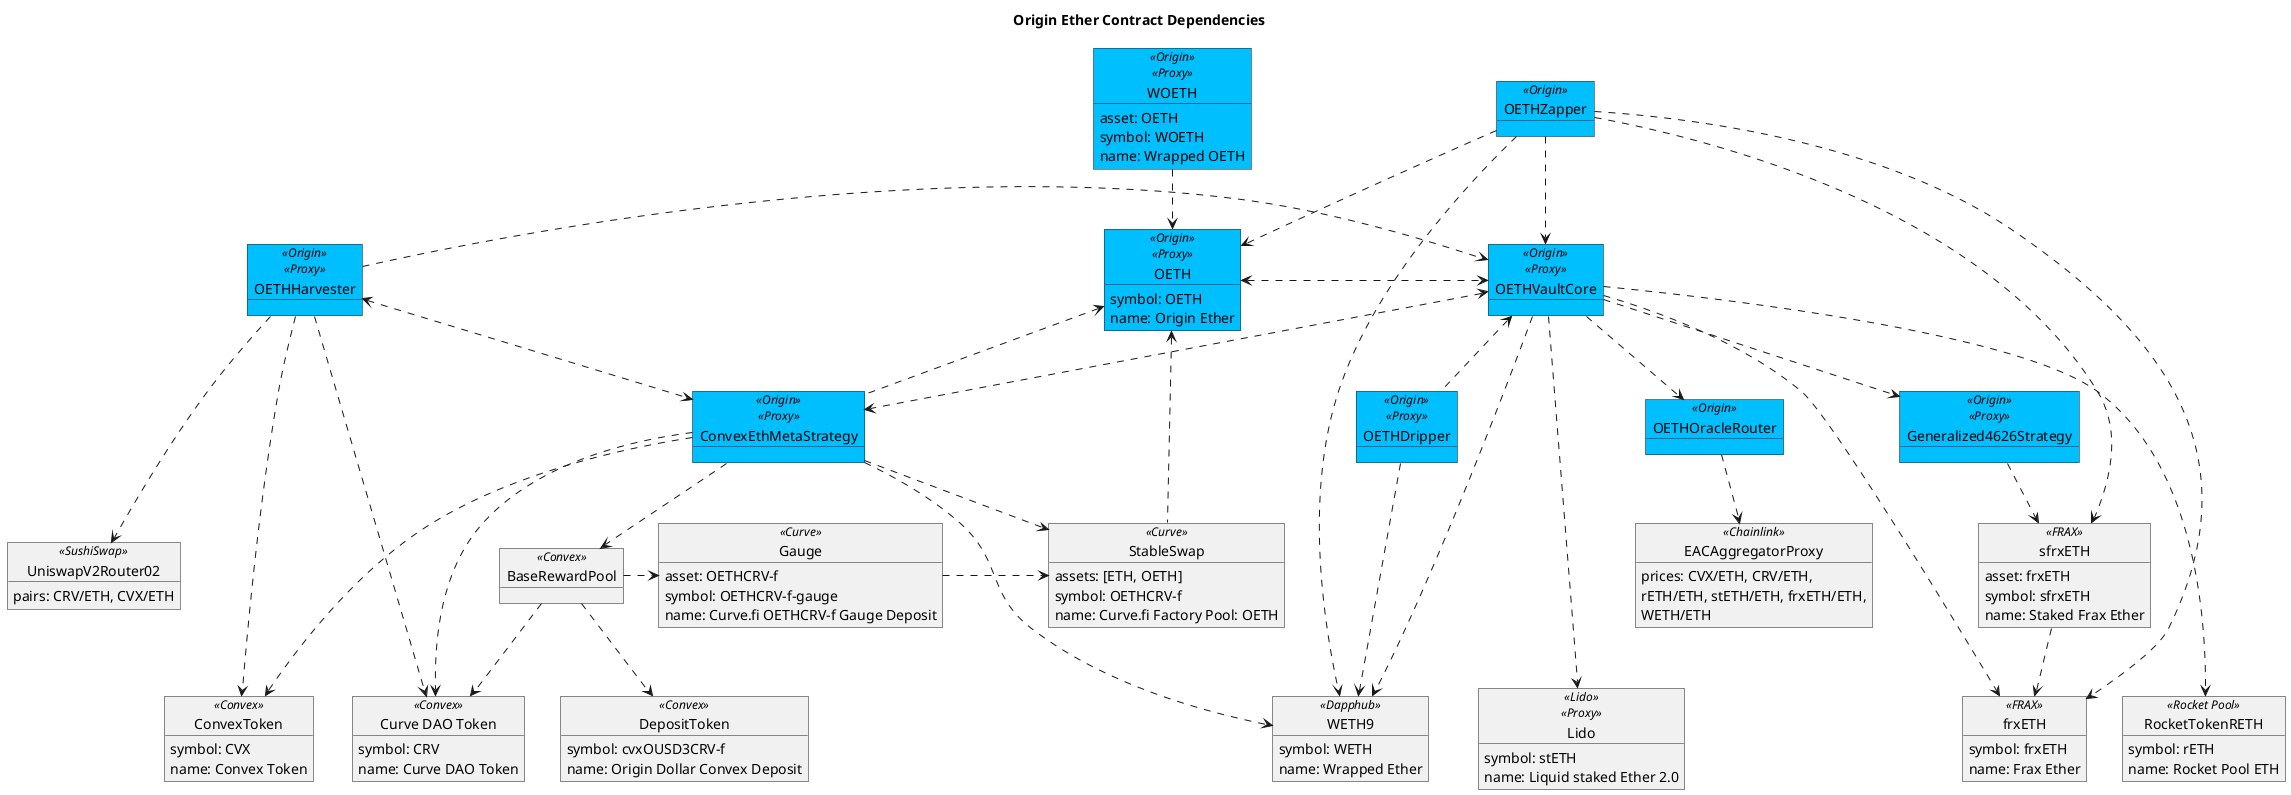 @startuml

title "Origin Ether Contract Dependencies"

object "OETHZapper" as zap <<Origin>> #DeepSkyBlue {
}

object "OETHDripper" as drip <<Origin>><<Proxy>> #DeepSkyBlue {
}


object "WOETH" as woeth <<Origin>><<Proxy>> #DeepSkyBlue {
    asset: OETH
    symbol: WOETH
    name: Wrapped OETH
}

object "OETH" as oeth <<Origin>><<Proxy>> #DeepSkyBlue {
    symbol: OETH
    name: Origin Ether
}

object "OETHVaultCore" as oethv <<Origin>><<Proxy>> #DeepSkyBlue {
}

object "OETHHarvester" as harv <<Origin>><<Proxy>> #DeepSkyBlue {
}

' Oracle
object "OETHOracleRouter" as oracle <<Origin>> #DeepSkyBlue {
}
object "EACAggregatorProxy" as chain <<Chainlink>> {
    prices: CVX/ETH, CRV/ETH,\nrETH/ETH, stETH/ETH, frxETH/ETH,\nWETH/ETH 
}

' SushiSwap
object "UniswapV2Router02" as sushi <<SushiSwap>> {
    pairs: CRV/ETH, CVX/ETH
}

' Strategies

object "Generalized4626Strategy" as frxethstrat <<Origin>><<Proxy>> #DeepSkyBlue {
}

object "sfrxETH" as sfrxeth <<FRAX>> {
    asset: frxETH
    symbol: sfrxETH
    name: Staked Frax Ether
}

' Curve
object "ConvexEthMetaStrategy" as cvxStat <<Origin>><<Proxy>> #DeepSkyBlue {
}
object "Gauge" as gauge <<Curve>> {
    asset: OETHCRV-f
    symbol: OETHCRV-f-gauge
    name: Curve.fi OETHCRV-f Gauge Deposit
}
object "StableSwap" as crvPool <<Curve>> {
    assets: [ETH, OETH]
    symbol: OETHCRV-f
    name: Curve.fi Factory Pool: OETH
}
' Convex
' object "Booster" as cvxBoost <<Convex>> {
' }
object "BaseRewardPool" as cvxPool <<Convex>> {
}
object "DepositToken" as cvxPoolLp <<Convex>> {
    symbol: cvxOUSD3CRV-f
    name: Origin Dollar Convex Deposit
}

' Assets
object "frxETH" as frxeth <<FRAX>> {
    symbol: frxETH
    name: Frax Ether
}

object "WETH9" as weth <<Dapphub>> {
    symbol: WETH
    name: Wrapped Ether
}

object "RocketTokenRETH" as reth <<Rocket Pool>> {
    symbol: rETH
    name: Rocket Pool ETH
}

object "Lido" as steth <<Lido>><<Proxy>> {
    symbol: stETH
    name: Liquid staked Ether 2.0
}

' Rewards 
object "ConvexToken" as cvx <<Convex>> {
    symbol: CVX
    name: Convex Token
}

object "Curve DAO Token" as crv <<Convex>> {
    symbol: CRV
    name: Curve DAO Token
}

zap ..> oeth
zap ..> oethv
zap ....> sfrxeth
zap .....> frxeth
zap .....> weth

drip ...> weth
oethv <.. drip

harv .> oethv
harv ...> sushi
harv ....> cvx
harv ....> crv

woeth ..> oeth
oeth <.> oethv
oethv ..> oracle
oracle ..> chain

' Staked FRAX ETH Strategy
oethv ..> frxethstrat
frxethstrat ..> sfrxeth

' Convex ETH Metapool Strategy
harv <..> cvxStat
oethv <..> cvxStat
oeth <.. cvxStat
' cvxStat ..> cvxBoost
' cvxBoost .[hidden]> cvxPool
cvxStat ..> crvPool
cvxStat ..> cvxPool
cvxStat ...> weth
cvxStat ...> cvx
cvxStat ...> crv
cvxPool ..> cvxPoolLp
cvxPool ..> crv
cvxPool .> gauge
gauge .> crvPool
oeth <... crvPool

' Vault to Assets
oethv ....> frxeth
oethv ....> weth
oethv ....> reth
oethv ....> steth

sfrxeth ..> frxeth

@enduml
